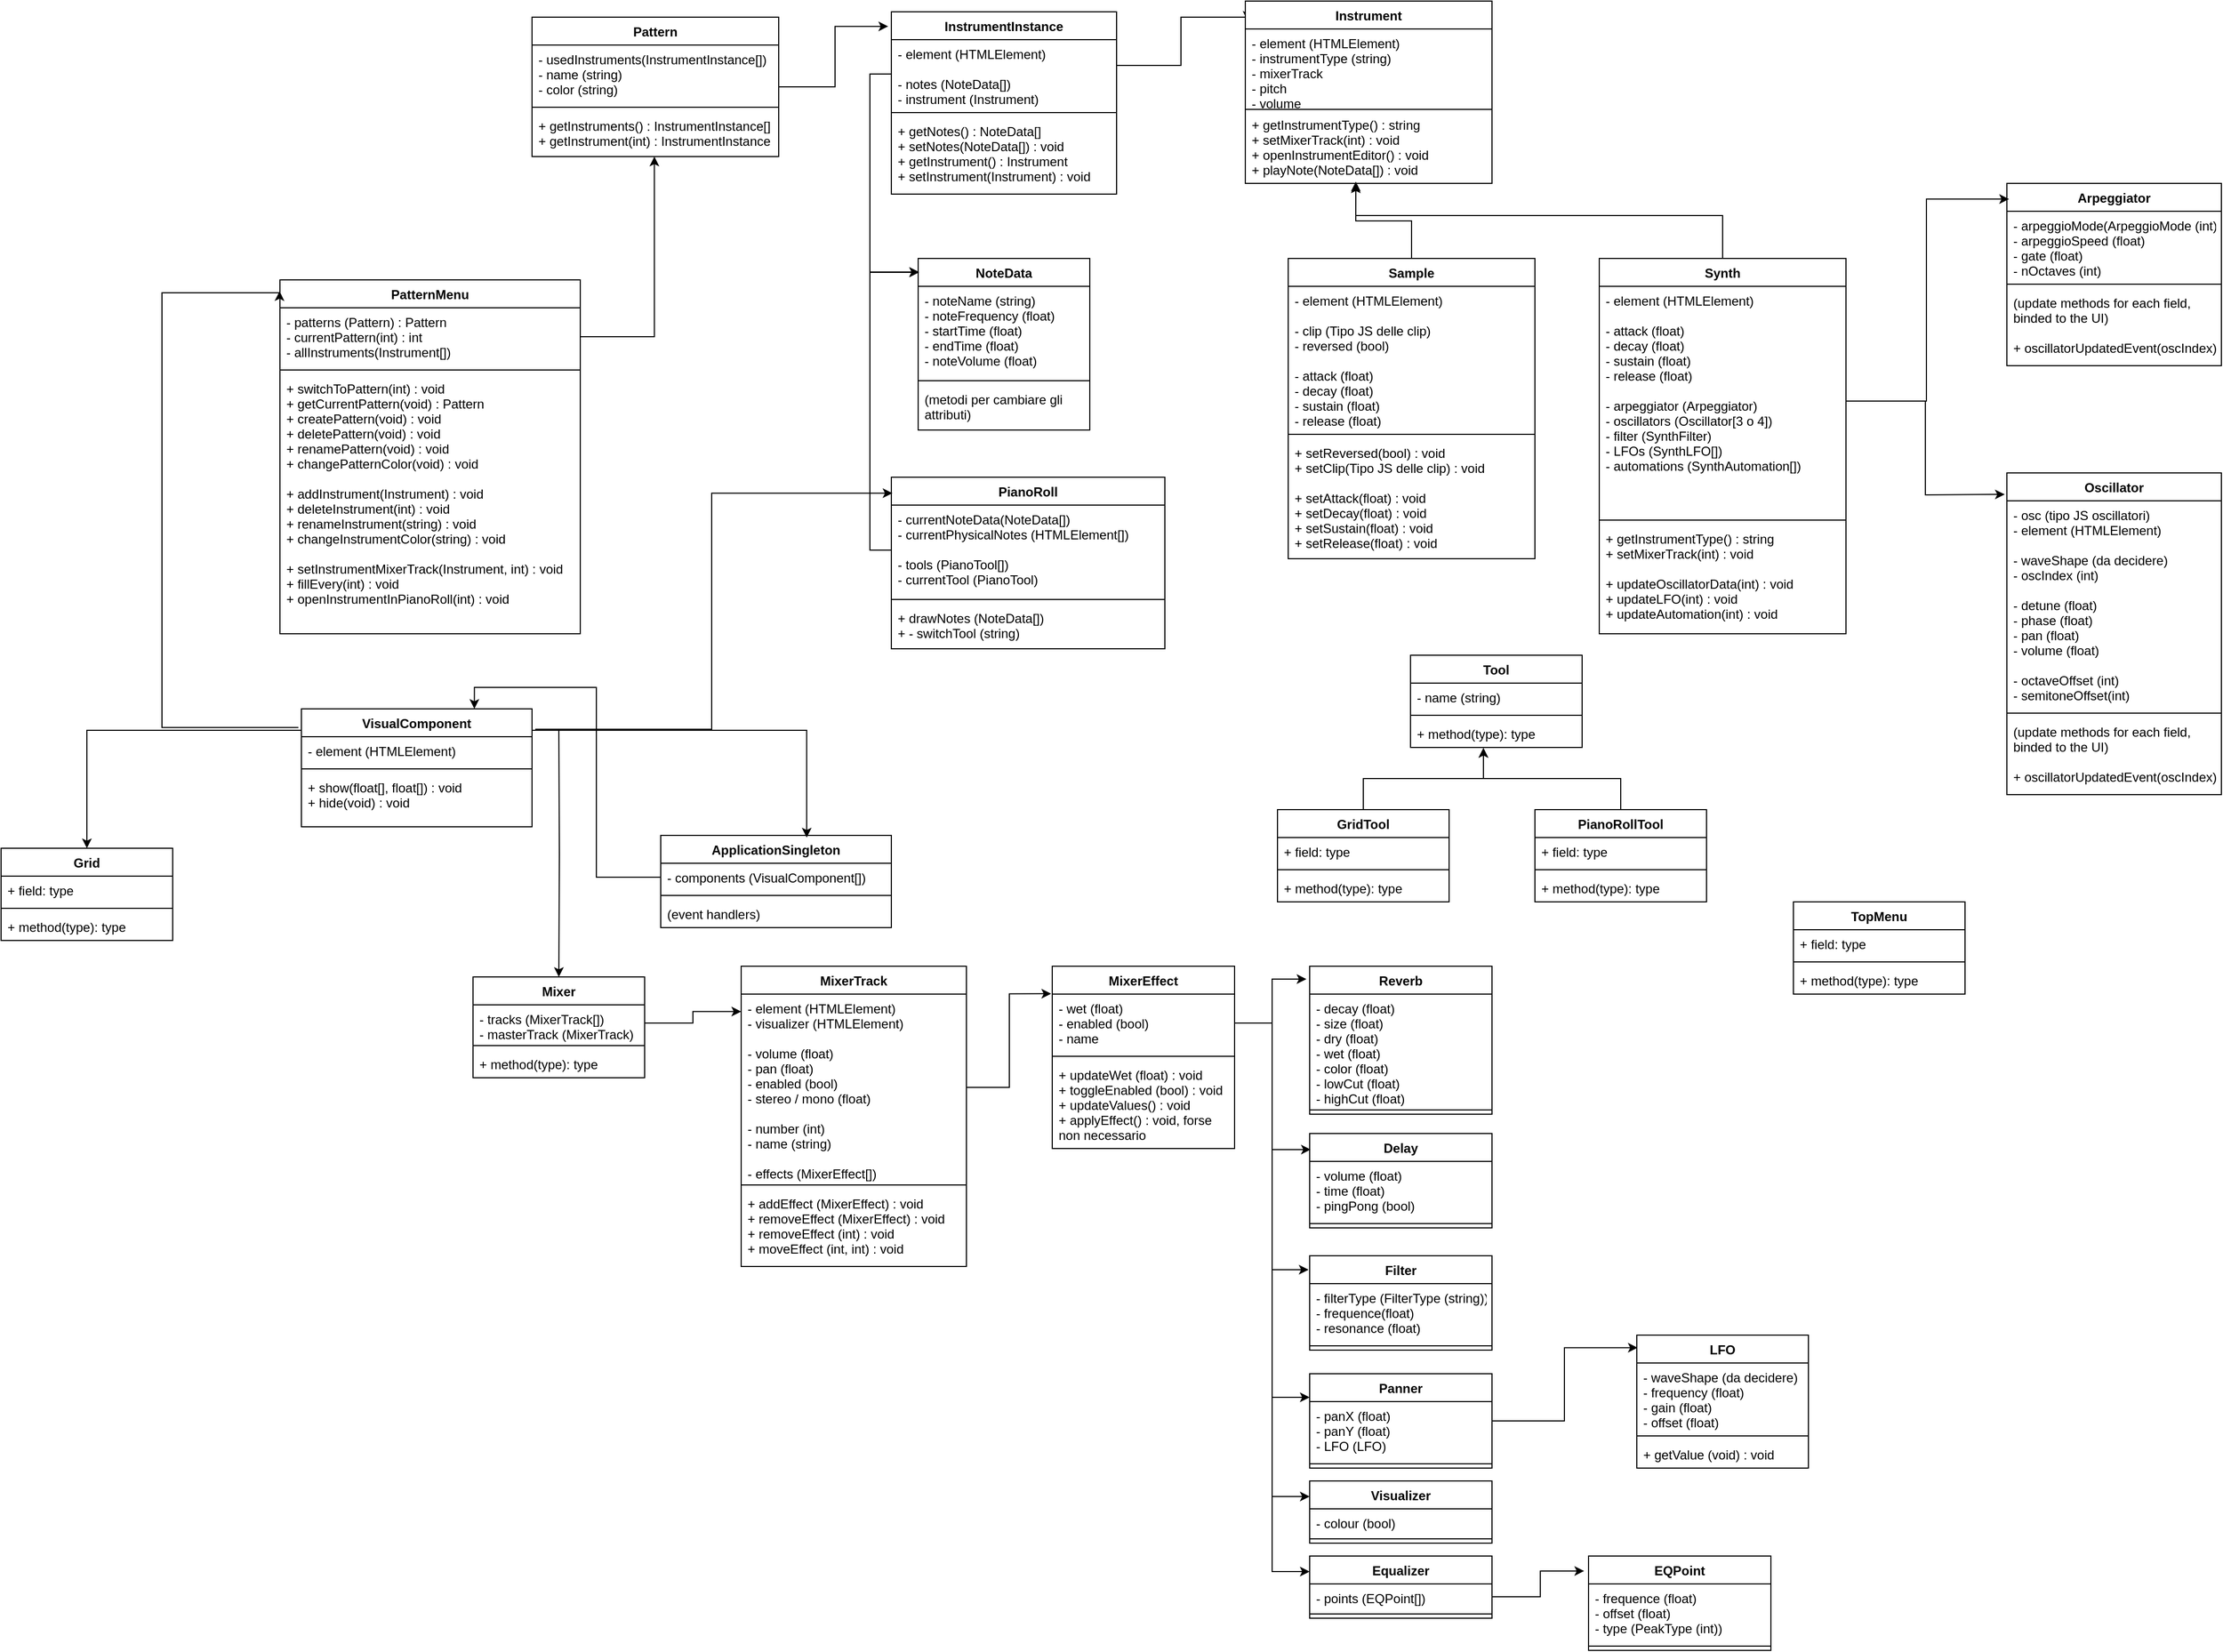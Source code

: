 <mxfile version="14.4.3" type="device"><diagram id="C5RBs43oDa-KdzZeNtuy" name="Page-1"><mxGraphModel dx="1848" dy="1642" grid="1" gridSize="10" guides="1" tooltips="1" connect="1" arrows="1" fold="1" page="1" pageScale="1" pageWidth="827" pageHeight="1169" math="0" shadow="0"><root><mxCell id="WIyWlLk6GJQsqaUBKTNV-0"/><mxCell id="WIyWlLk6GJQsqaUBKTNV-1" parent="WIyWlLk6GJQsqaUBKTNV-0"/><mxCell id="mpDqHgoqTFLw5ExMY9Df-0" value="Mixer" style="swimlane;fontStyle=1;align=center;verticalAlign=top;childLayout=stackLayout;horizontal=1;startSize=26;horizontalStack=0;resizeParent=1;resizeParentMax=0;resizeLast=0;collapsible=1;marginBottom=0;" parent="WIyWlLk6GJQsqaUBKTNV-1" vertex="1"><mxGeometry x="-150" y="790" width="160" height="94" as="geometry"/></mxCell><mxCell id="mpDqHgoqTFLw5ExMY9Df-1" value="- tracks (MixerTrack[])&#10;- masterTrack (MixerTrack)" style="text;strokeColor=none;fillColor=none;align=left;verticalAlign=top;spacingLeft=4;spacingRight=4;overflow=hidden;rotatable=0;points=[[0,0.5],[1,0.5]];portConstraint=eastwest;" parent="mpDqHgoqTFLw5ExMY9Df-0" vertex="1"><mxGeometry y="26" width="160" height="34" as="geometry"/></mxCell><mxCell id="mpDqHgoqTFLw5ExMY9Df-2" value="" style="line;strokeWidth=1;fillColor=none;align=left;verticalAlign=middle;spacingTop=-1;spacingLeft=3;spacingRight=3;rotatable=0;labelPosition=right;points=[];portConstraint=eastwest;" parent="mpDqHgoqTFLw5ExMY9Df-0" vertex="1"><mxGeometry y="60" width="160" height="8" as="geometry"/></mxCell><mxCell id="mpDqHgoqTFLw5ExMY9Df-3" value="+ method(type): type" style="text;strokeColor=none;fillColor=none;align=left;verticalAlign=top;spacingLeft=4;spacingRight=4;overflow=hidden;rotatable=0;points=[[0,0.5],[1,0.5]];portConstraint=eastwest;" parent="mpDqHgoqTFLw5ExMY9Df-0" vertex="1"><mxGeometry y="68" width="160" height="26" as="geometry"/></mxCell><mxCell id="mpDqHgoqTFLw5ExMY9Df-4" value="PatternMenu&#10;" style="swimlane;fontStyle=1;align=center;verticalAlign=top;childLayout=stackLayout;horizontal=1;startSize=26;horizontalStack=0;resizeParent=1;resizeParentMax=0;resizeLast=0;collapsible=1;marginBottom=0;" parent="WIyWlLk6GJQsqaUBKTNV-1" vertex="1"><mxGeometry x="-330" y="140" width="280" height="330" as="geometry"/></mxCell><mxCell id="mpDqHgoqTFLw5ExMY9Df-5" value="- patterns (Pattern) : Pattern&#10;- currentPattern(int) : int&#10;- allInstruments(Instrument[])" style="text;strokeColor=none;fillColor=none;align=left;verticalAlign=top;spacingLeft=4;spacingRight=4;overflow=hidden;rotatable=0;points=[[0,0.5],[1,0.5]];portConstraint=eastwest;" parent="mpDqHgoqTFLw5ExMY9Df-4" vertex="1"><mxGeometry y="26" width="280" height="54" as="geometry"/></mxCell><mxCell id="mpDqHgoqTFLw5ExMY9Df-6" value="" style="line;strokeWidth=1;fillColor=none;align=left;verticalAlign=middle;spacingTop=-1;spacingLeft=3;spacingRight=3;rotatable=0;labelPosition=right;points=[];portConstraint=eastwest;" parent="mpDqHgoqTFLw5ExMY9Df-4" vertex="1"><mxGeometry y="80" width="280" height="8" as="geometry"/></mxCell><mxCell id="mpDqHgoqTFLw5ExMY9Df-7" value="+ switchToPattern(int) : void&#10;+ getCurrentPattern(void) : Pattern&#10;+ createPattern(void) : void&#10;+ deletePattern(void) : void&#10;+ renamePattern(void) : void&#10;+ changePatternColor(void) : void&#10;&#10;+ addInstrument(Instrument) : void&#10;+ deleteInstrument(int) : void&#10;+ renameInstrument(string) : void&#10;+ changeInstrumentColor(string) : void&#10;&#10;+ setInstrumentMixerTrack(Instrument, int) : void&#10;+ fillEvery(int) : void&#10;+ openInstrumentInPianoRoll(int) : void" style="text;strokeColor=none;fillColor=none;align=left;verticalAlign=top;spacingLeft=4;spacingRight=4;overflow=hidden;rotatable=0;points=[[0,0.5],[1,0.5]];portConstraint=eastwest;" parent="mpDqHgoqTFLw5ExMY9Df-4" vertex="1"><mxGeometry y="88" width="280" height="242" as="geometry"/></mxCell><mxCell id="mpDqHgoqTFLw5ExMY9Df-8" value="PianoRoll" style="swimlane;fontStyle=1;align=center;verticalAlign=top;childLayout=stackLayout;horizontal=1;startSize=26;horizontalStack=0;resizeParent=1;resizeParentMax=0;resizeLast=0;collapsible=1;marginBottom=0;" parent="WIyWlLk6GJQsqaUBKTNV-1" vertex="1"><mxGeometry x="240" y="324" width="255" height="160" as="geometry"/></mxCell><mxCell id="mpDqHgoqTFLw5ExMY9Df-9" value="- currentNoteData(NoteData[])&#10;- currentPhysicalNotes (HTMLElement[])&#10;&#10;- tools (PianoTool[]) &#10;- currentTool (PianoTool)" style="text;strokeColor=none;fillColor=none;align=left;verticalAlign=top;spacingLeft=4;spacingRight=4;overflow=hidden;rotatable=0;points=[[0,0.5],[1,0.5]];portConstraint=eastwest;" parent="mpDqHgoqTFLw5ExMY9Df-8" vertex="1"><mxGeometry y="26" width="255" height="84" as="geometry"/></mxCell><mxCell id="mpDqHgoqTFLw5ExMY9Df-10" value="" style="line;strokeWidth=1;fillColor=none;align=left;verticalAlign=middle;spacingTop=-1;spacingLeft=3;spacingRight=3;rotatable=0;labelPosition=right;points=[];portConstraint=eastwest;" parent="mpDqHgoqTFLw5ExMY9Df-8" vertex="1"><mxGeometry y="110" width="255" height="8" as="geometry"/></mxCell><mxCell id="mpDqHgoqTFLw5ExMY9Df-11" value="+ drawNotes (NoteData[])&#10;+ - switchTool (string)" style="text;strokeColor=none;fillColor=none;align=left;verticalAlign=top;spacingLeft=4;spacingRight=4;overflow=hidden;rotatable=0;points=[[0,0.5],[1,0.5]];portConstraint=eastwest;" parent="mpDqHgoqTFLw5ExMY9Df-8" vertex="1"><mxGeometry y="118" width="255" height="42" as="geometry"/></mxCell><mxCell id="mpDqHgoqTFLw5ExMY9Df-12" value="TopMenu" style="swimlane;fontStyle=1;align=center;verticalAlign=top;childLayout=stackLayout;horizontal=1;startSize=26;horizontalStack=0;resizeParent=1;resizeParentMax=0;resizeLast=0;collapsible=1;marginBottom=0;" parent="WIyWlLk6GJQsqaUBKTNV-1" vertex="1"><mxGeometry x="1081" y="720" width="160" height="86" as="geometry"/></mxCell><mxCell id="mpDqHgoqTFLw5ExMY9Df-13" value="+ field: type" style="text;strokeColor=none;fillColor=none;align=left;verticalAlign=top;spacingLeft=4;spacingRight=4;overflow=hidden;rotatable=0;points=[[0,0.5],[1,0.5]];portConstraint=eastwest;" parent="mpDqHgoqTFLw5ExMY9Df-12" vertex="1"><mxGeometry y="26" width="160" height="26" as="geometry"/></mxCell><mxCell id="mpDqHgoqTFLw5ExMY9Df-14" value="" style="line;strokeWidth=1;fillColor=none;align=left;verticalAlign=middle;spacingTop=-1;spacingLeft=3;spacingRight=3;rotatable=0;labelPosition=right;points=[];portConstraint=eastwest;" parent="mpDqHgoqTFLw5ExMY9Df-12" vertex="1"><mxGeometry y="52" width="160" height="8" as="geometry"/></mxCell><mxCell id="mpDqHgoqTFLw5ExMY9Df-15" value="+ method(type): type" style="text;strokeColor=none;fillColor=none;align=left;verticalAlign=top;spacingLeft=4;spacingRight=4;overflow=hidden;rotatable=0;points=[[0,0.5],[1,0.5]];portConstraint=eastwest;" parent="mpDqHgoqTFLw5ExMY9Df-12" vertex="1"><mxGeometry y="60" width="160" height="26" as="geometry"/></mxCell><mxCell id="mpDqHgoqTFLw5ExMY9Df-16" value="Grid&#10;" style="swimlane;fontStyle=1;align=center;verticalAlign=top;childLayout=stackLayout;horizontal=1;startSize=26;horizontalStack=0;resizeParent=1;resizeParentMax=0;resizeLast=0;collapsible=1;marginBottom=0;" parent="WIyWlLk6GJQsqaUBKTNV-1" vertex="1"><mxGeometry x="-590" y="670" width="160" height="86" as="geometry"/></mxCell><mxCell id="mpDqHgoqTFLw5ExMY9Df-17" value="+ field: type" style="text;strokeColor=none;fillColor=none;align=left;verticalAlign=top;spacingLeft=4;spacingRight=4;overflow=hidden;rotatable=0;points=[[0,0.5],[1,0.5]];portConstraint=eastwest;" parent="mpDqHgoqTFLw5ExMY9Df-16" vertex="1"><mxGeometry y="26" width="160" height="26" as="geometry"/></mxCell><mxCell id="mpDqHgoqTFLw5ExMY9Df-18" value="" style="line;strokeWidth=1;fillColor=none;align=left;verticalAlign=middle;spacingTop=-1;spacingLeft=3;spacingRight=3;rotatable=0;labelPosition=right;points=[];portConstraint=eastwest;" parent="mpDqHgoqTFLw5ExMY9Df-16" vertex="1"><mxGeometry y="52" width="160" height="8" as="geometry"/></mxCell><mxCell id="mpDqHgoqTFLw5ExMY9Df-19" value="+ method(type): type" style="text;strokeColor=none;fillColor=none;align=left;verticalAlign=top;spacingLeft=4;spacingRight=4;overflow=hidden;rotatable=0;points=[[0,0.5],[1,0.5]];portConstraint=eastwest;" parent="mpDqHgoqTFLw5ExMY9Df-16" vertex="1"><mxGeometry y="60" width="160" height="26" as="geometry"/></mxCell><mxCell id="mpDqHgoqTFLw5ExMY9Df-20" value="Tool&#10;" style="swimlane;fontStyle=1;align=center;verticalAlign=top;childLayout=stackLayout;horizontal=1;startSize=26;horizontalStack=0;resizeParent=1;resizeParentMax=0;resizeLast=0;collapsible=1;marginBottom=0;" parent="WIyWlLk6GJQsqaUBKTNV-1" vertex="1"><mxGeometry x="724" y="490" width="160" height="86" as="geometry"/></mxCell><mxCell id="mpDqHgoqTFLw5ExMY9Df-21" value="- name (string)" style="text;strokeColor=none;fillColor=none;align=left;verticalAlign=top;spacingLeft=4;spacingRight=4;overflow=hidden;rotatable=0;points=[[0,0.5],[1,0.5]];portConstraint=eastwest;" parent="mpDqHgoqTFLw5ExMY9Df-20" vertex="1"><mxGeometry y="26" width="160" height="26" as="geometry"/></mxCell><mxCell id="mpDqHgoqTFLw5ExMY9Df-22" value="" style="line;strokeWidth=1;fillColor=none;align=left;verticalAlign=middle;spacingTop=-1;spacingLeft=3;spacingRight=3;rotatable=0;labelPosition=right;points=[];portConstraint=eastwest;" parent="mpDqHgoqTFLw5ExMY9Df-20" vertex="1"><mxGeometry y="52" width="160" height="8" as="geometry"/></mxCell><mxCell id="mpDqHgoqTFLw5ExMY9Df-23" value="+ method(type): type" style="text;strokeColor=none;fillColor=none;align=left;verticalAlign=top;spacingLeft=4;spacingRight=4;overflow=hidden;rotatable=0;points=[[0,0.5],[1,0.5]];portConstraint=eastwest;" parent="mpDqHgoqTFLw5ExMY9Df-20" vertex="1"><mxGeometry y="60" width="160" height="26" as="geometry"/></mxCell><mxCell id="mpDqHgoqTFLw5ExMY9Df-32" style="edgeStyle=orthogonalEdgeStyle;rounded=0;orthogonalLoop=1;jettySize=auto;html=1;entryX=0.425;entryY=1.019;entryDx=0;entryDy=0;entryPerimeter=0;" parent="WIyWlLk6GJQsqaUBKTNV-1" source="mpDqHgoqTFLw5ExMY9Df-24" target="mpDqHgoqTFLw5ExMY9Df-23" edge="1"><mxGeometry relative="1" as="geometry"/></mxCell><mxCell id="mpDqHgoqTFLw5ExMY9Df-24" value="GridTool&#10;" style="swimlane;fontStyle=1;align=center;verticalAlign=top;childLayout=stackLayout;horizontal=1;startSize=26;horizontalStack=0;resizeParent=1;resizeParentMax=0;resizeLast=0;collapsible=1;marginBottom=0;" parent="WIyWlLk6GJQsqaUBKTNV-1" vertex="1"><mxGeometry x="600" y="634" width="160" height="86" as="geometry"/></mxCell><mxCell id="mpDqHgoqTFLw5ExMY9Df-25" value="+ field: type" style="text;strokeColor=none;fillColor=none;align=left;verticalAlign=top;spacingLeft=4;spacingRight=4;overflow=hidden;rotatable=0;points=[[0,0.5],[1,0.5]];portConstraint=eastwest;" parent="mpDqHgoqTFLw5ExMY9Df-24" vertex="1"><mxGeometry y="26" width="160" height="26" as="geometry"/></mxCell><mxCell id="mpDqHgoqTFLw5ExMY9Df-26" value="" style="line;strokeWidth=1;fillColor=none;align=left;verticalAlign=middle;spacingTop=-1;spacingLeft=3;spacingRight=3;rotatable=0;labelPosition=right;points=[];portConstraint=eastwest;" parent="mpDqHgoqTFLw5ExMY9Df-24" vertex="1"><mxGeometry y="52" width="160" height="8" as="geometry"/></mxCell><mxCell id="mpDqHgoqTFLw5ExMY9Df-27" value="+ method(type): type" style="text;strokeColor=none;fillColor=none;align=left;verticalAlign=top;spacingLeft=4;spacingRight=4;overflow=hidden;rotatable=0;points=[[0,0.5],[1,0.5]];portConstraint=eastwest;" parent="mpDqHgoqTFLw5ExMY9Df-24" vertex="1"><mxGeometry y="60" width="160" height="26" as="geometry"/></mxCell><mxCell id="mpDqHgoqTFLw5ExMY9Df-33" style="edgeStyle=orthogonalEdgeStyle;rounded=0;orthogonalLoop=1;jettySize=auto;html=1;entryX=0.425;entryY=1.019;entryDx=0;entryDy=0;entryPerimeter=0;" parent="WIyWlLk6GJQsqaUBKTNV-1" source="mpDqHgoqTFLw5ExMY9Df-28" target="mpDqHgoqTFLw5ExMY9Df-23" edge="1"><mxGeometry relative="1" as="geometry"/></mxCell><mxCell id="mpDqHgoqTFLw5ExMY9Df-28" value="PianoRollTool&#10;" style="swimlane;fontStyle=1;align=center;verticalAlign=top;childLayout=stackLayout;horizontal=1;startSize=26;horizontalStack=0;resizeParent=1;resizeParentMax=0;resizeLast=0;collapsible=1;marginBottom=0;" parent="WIyWlLk6GJQsqaUBKTNV-1" vertex="1"><mxGeometry x="840" y="634" width="160" height="86" as="geometry"/></mxCell><mxCell id="mpDqHgoqTFLw5ExMY9Df-29" value="+ field: type" style="text;strokeColor=none;fillColor=none;align=left;verticalAlign=top;spacingLeft=4;spacingRight=4;overflow=hidden;rotatable=0;points=[[0,0.5],[1,0.5]];portConstraint=eastwest;" parent="mpDqHgoqTFLw5ExMY9Df-28" vertex="1"><mxGeometry y="26" width="160" height="26" as="geometry"/></mxCell><mxCell id="mpDqHgoqTFLw5ExMY9Df-30" value="" style="line;strokeWidth=1;fillColor=none;align=left;verticalAlign=middle;spacingTop=-1;spacingLeft=3;spacingRight=3;rotatable=0;labelPosition=right;points=[];portConstraint=eastwest;" parent="mpDqHgoqTFLw5ExMY9Df-28" vertex="1"><mxGeometry y="52" width="160" height="8" as="geometry"/></mxCell><mxCell id="mpDqHgoqTFLw5ExMY9Df-31" value="+ method(type): type" style="text;strokeColor=none;fillColor=none;align=left;verticalAlign=top;spacingLeft=4;spacingRight=4;overflow=hidden;rotatable=0;points=[[0,0.5],[1,0.5]];portConstraint=eastwest;" parent="mpDqHgoqTFLw5ExMY9Df-28" vertex="1"><mxGeometry y="60" width="160" height="26" as="geometry"/></mxCell><mxCell id="mpDqHgoqTFLw5ExMY9Df-58" style="edgeStyle=orthogonalEdgeStyle;rounded=0;orthogonalLoop=1;jettySize=auto;html=1;entryX=-0.014;entryY=0.08;entryDx=0;entryDy=0;entryPerimeter=0;" parent="WIyWlLk6GJQsqaUBKTNV-1" source="mpDqHgoqTFLw5ExMY9Df-34" target="mpDqHgoqTFLw5ExMY9Df-40" edge="1"><mxGeometry relative="1" as="geometry"/></mxCell><mxCell id="mpDqHgoqTFLw5ExMY9Df-34" value="Pattern" style="swimlane;fontStyle=1;align=center;verticalAlign=top;childLayout=stackLayout;horizontal=1;startSize=26;horizontalStack=0;resizeParent=1;resizeParentMax=0;resizeLast=0;collapsible=1;marginBottom=0;" parent="WIyWlLk6GJQsqaUBKTNV-1" vertex="1"><mxGeometry x="-95" y="-105" width="230" height="130" as="geometry"/></mxCell><mxCell id="mpDqHgoqTFLw5ExMY9Df-35" value="- usedInstruments(InstrumentInstance[])&#10;- name (string)&#10;- color (string)" style="text;strokeColor=none;fillColor=none;align=left;verticalAlign=top;spacingLeft=4;spacingRight=4;overflow=hidden;rotatable=0;points=[[0,0.5],[1,0.5]];portConstraint=eastwest;" parent="mpDqHgoqTFLw5ExMY9Df-34" vertex="1"><mxGeometry y="26" width="230" height="54" as="geometry"/></mxCell><mxCell id="mpDqHgoqTFLw5ExMY9Df-36" value="" style="line;strokeWidth=1;fillColor=none;align=left;verticalAlign=middle;spacingTop=-1;spacingLeft=3;spacingRight=3;rotatable=0;labelPosition=right;points=[];portConstraint=eastwest;" parent="mpDqHgoqTFLw5ExMY9Df-34" vertex="1"><mxGeometry y="80" width="230" height="8" as="geometry"/></mxCell><mxCell id="mpDqHgoqTFLw5ExMY9Df-37" value="+ getInstruments() : InstrumentInstance[]&#10;+ getInstrument(int) : InstrumentInstance&#10;" style="text;strokeColor=none;fillColor=none;align=left;verticalAlign=top;spacingLeft=4;spacingRight=4;overflow=hidden;rotatable=0;points=[[0,0.5],[1,0.5]];portConstraint=eastwest;" parent="mpDqHgoqTFLw5ExMY9Df-34" vertex="1"><mxGeometry y="88" width="230" height="42" as="geometry"/></mxCell><mxCell id="mpDqHgoqTFLw5ExMY9Df-59" style="edgeStyle=orthogonalEdgeStyle;rounded=0;orthogonalLoop=1;jettySize=auto;html=1;entryX=0.009;entryY=0.108;entryDx=0;entryDy=0;entryPerimeter=0;" parent="WIyWlLk6GJQsqaUBKTNV-1" source="mpDqHgoqTFLw5ExMY9Df-40" target="mpDqHgoqTFLw5ExMY9Df-45" edge="1"><mxGeometry relative="1" as="geometry"><Array as="points"><mxPoint x="510" y="-60"/><mxPoint x="510" y="-105"/></Array></mxGeometry></mxCell><mxCell id="mpDqHgoqTFLw5ExMY9Df-40" value="InstrumentInstance" style="swimlane;fontStyle=1;align=center;verticalAlign=top;childLayout=stackLayout;horizontal=1;startSize=26;horizontalStack=0;resizeParent=1;resizeParentMax=0;resizeLast=0;collapsible=1;marginBottom=0;" parent="WIyWlLk6GJQsqaUBKTNV-1" vertex="1"><mxGeometry x="240" y="-110" width="210" height="170" as="geometry"/></mxCell><mxCell id="mpDqHgoqTFLw5ExMY9Df-41" value="- element (HTMLElement)&#10;&#10;- notes (NoteData[])&#10;- instrument (Instrument)&#10;" style="text;strokeColor=none;fillColor=none;align=left;verticalAlign=top;spacingLeft=4;spacingRight=4;overflow=hidden;rotatable=0;points=[[0,0.5],[1,0.5]];portConstraint=eastwest;" parent="mpDqHgoqTFLw5ExMY9Df-40" vertex="1"><mxGeometry y="26" width="210" height="64" as="geometry"/></mxCell><mxCell id="mpDqHgoqTFLw5ExMY9Df-42" value="" style="line;strokeWidth=1;fillColor=none;align=left;verticalAlign=middle;spacingTop=-1;spacingLeft=3;spacingRight=3;rotatable=0;labelPosition=right;points=[];portConstraint=eastwest;" parent="mpDqHgoqTFLw5ExMY9Df-40" vertex="1"><mxGeometry y="90" width="210" height="8" as="geometry"/></mxCell><mxCell id="mpDqHgoqTFLw5ExMY9Df-43" value="+ getNotes() : NoteData[]&#10;+ setNotes(NoteData[]) : void&#10;+ getInstrument() : Instrument&#10;+ setInstrument(Instrument) : void" style="text;strokeColor=none;fillColor=none;align=left;verticalAlign=top;spacingLeft=4;spacingRight=4;overflow=hidden;rotatable=0;points=[[0,0.5],[1,0.5]];portConstraint=eastwest;" parent="mpDqHgoqTFLw5ExMY9Df-40" vertex="1"><mxGeometry y="98" width="210" height="72" as="geometry"/></mxCell><mxCell id="mpDqHgoqTFLw5ExMY9Df-45" value="Instrument" style="swimlane;fontStyle=1;align=center;verticalAlign=top;childLayout=stackLayout;horizontal=1;startSize=26;horizontalStack=0;resizeParent=1;resizeParentMax=0;resizeLast=0;collapsible=1;marginBottom=0;" parent="WIyWlLk6GJQsqaUBKTNV-1" vertex="1"><mxGeometry x="570" y="-120" width="230" height="170" as="geometry"/></mxCell><mxCell id="mpDqHgoqTFLw5ExMY9Df-46" value="- element (HTMLElement)&#10;- instrumentType (string)&#10;- mixerTrack&#10;- pitch&#10;- volume&#10;" style="text;strokeColor=none;fillColor=none;align=left;verticalAlign=top;spacingLeft=4;spacingRight=4;overflow=hidden;rotatable=0;points=[[0,0.5],[1,0.5]];portConstraint=eastwest;" parent="mpDqHgoqTFLw5ExMY9Df-45" vertex="1"><mxGeometry y="26" width="230" height="74" as="geometry"/></mxCell><mxCell id="mpDqHgoqTFLw5ExMY9Df-47" value="" style="line;strokeWidth=1;fillColor=none;align=left;verticalAlign=middle;spacingTop=-1;spacingLeft=3;spacingRight=3;rotatable=0;labelPosition=right;points=[];portConstraint=eastwest;" parent="mpDqHgoqTFLw5ExMY9Df-45" vertex="1"><mxGeometry y="100" width="230" height="2" as="geometry"/></mxCell><mxCell id="mpDqHgoqTFLw5ExMY9Df-48" value="+ getInstrumentType() : string&#10;+ setMixerTrack(int) : void&#10;+ openInstrumentEditor() : void&#10;+ playNote(NoteData[]) : void" style="text;strokeColor=none;fillColor=none;align=left;verticalAlign=top;spacingLeft=4;spacingRight=4;overflow=hidden;rotatable=0;points=[[0,0.5],[1,0.5]];portConstraint=eastwest;" parent="mpDqHgoqTFLw5ExMY9Df-45" vertex="1"><mxGeometry y="102" width="230" height="68" as="geometry"/></mxCell><mxCell id="mpDqHgoqTFLw5ExMY9Df-60" style="edgeStyle=orthogonalEdgeStyle;rounded=0;orthogonalLoop=1;jettySize=auto;html=1;entryX=0.448;entryY=0.976;entryDx=0;entryDy=0;entryPerimeter=0;" parent="WIyWlLk6GJQsqaUBKTNV-1" source="mpDqHgoqTFLw5ExMY9Df-49" target="mpDqHgoqTFLw5ExMY9Df-48" edge="1"><mxGeometry relative="1" as="geometry"><Array as="points"><mxPoint x="1015" y="80"/><mxPoint x="673" y="80"/></Array></mxGeometry></mxCell><mxCell id="mpDqHgoqTFLw5ExMY9Df-49" value="Synth" style="swimlane;fontStyle=1;align=center;verticalAlign=top;childLayout=stackLayout;horizontal=1;startSize=26;horizontalStack=0;resizeParent=1;resizeParentMax=0;resizeLast=0;collapsible=1;marginBottom=0;" parent="WIyWlLk6GJQsqaUBKTNV-1" vertex="1"><mxGeometry x="900" y="120" width="230" height="350" as="geometry"/></mxCell><mxCell id="mpDqHgoqTFLw5ExMY9Df-50" value="- element (HTMLElement)&#10;&#10;- attack (float)&#10;- decay (float)&#10;- sustain (float)&#10;- release (float)&#10;&#10;- arpeggiator (Arpeggiator)&#10;- oscillators (Oscillator[3 o 4])&#10;- filter (SynthFilter)&#10;- LFOs (SynthLFO[])&#10;- automations (SynthAutomation[])" style="text;strokeColor=none;fillColor=none;align=left;verticalAlign=top;spacingLeft=4;spacingRight=4;overflow=hidden;rotatable=0;points=[[0,0.5],[1,0.5]];portConstraint=eastwest;" parent="mpDqHgoqTFLw5ExMY9Df-49" vertex="1"><mxGeometry y="26" width="230" height="214" as="geometry"/></mxCell><mxCell id="mpDqHgoqTFLw5ExMY9Df-51" value="" style="line;strokeWidth=1;fillColor=none;align=left;verticalAlign=middle;spacingTop=-1;spacingLeft=3;spacingRight=3;rotatable=0;labelPosition=right;points=[];portConstraint=eastwest;" parent="mpDqHgoqTFLw5ExMY9Df-49" vertex="1"><mxGeometry y="240" width="230" height="8" as="geometry"/></mxCell><mxCell id="mpDqHgoqTFLw5ExMY9Df-52" value="+ getInstrumentType() : string&#10;+ setMixerTrack(int) : void&#10;&#10;+ updateOscillatorData(int) : void&#10;+ updateLFO(int) : void&#10;+ updateAutomation(int) : void" style="text;strokeColor=none;fillColor=none;align=left;verticalAlign=top;spacingLeft=4;spacingRight=4;overflow=hidden;rotatable=0;points=[[0,0.5],[1,0.5]];portConstraint=eastwest;" parent="mpDqHgoqTFLw5ExMY9Df-49" vertex="1"><mxGeometry y="248" width="230" height="102" as="geometry"/></mxCell><mxCell id="mpDqHgoqTFLw5ExMY9Df-61" style="edgeStyle=orthogonalEdgeStyle;rounded=0;orthogonalLoop=1;jettySize=auto;html=1;entryX=0.448;entryY=1;entryDx=0;entryDy=0;entryPerimeter=0;" parent="WIyWlLk6GJQsqaUBKTNV-1" source="mpDqHgoqTFLw5ExMY9Df-53" target="mpDqHgoqTFLw5ExMY9Df-48" edge="1"><mxGeometry relative="1" as="geometry"><mxPoint x="700" y="20" as="targetPoint"/></mxGeometry></mxCell><mxCell id="mpDqHgoqTFLw5ExMY9Df-53" value="Sample" style="swimlane;fontStyle=1;align=center;verticalAlign=top;childLayout=stackLayout;horizontal=1;startSize=26;horizontalStack=0;resizeParent=1;resizeParentMax=0;resizeLast=0;collapsible=1;marginBottom=0;" parent="WIyWlLk6GJQsqaUBKTNV-1" vertex="1"><mxGeometry x="610" y="120" width="230" height="280" as="geometry"/></mxCell><mxCell id="mpDqHgoqTFLw5ExMY9Df-54" value="- element (HTMLElement)&#10;&#10;- clip (Tipo JS delle clip)&#10;- reversed (bool)&#10;&#10;- attack (float)&#10;- decay (float)&#10;- sustain (float)&#10;- release (float)" style="text;strokeColor=none;fillColor=none;align=left;verticalAlign=top;spacingLeft=4;spacingRight=4;overflow=hidden;rotatable=0;points=[[0,0.5],[1,0.5]];portConstraint=eastwest;" parent="mpDqHgoqTFLw5ExMY9Df-53" vertex="1"><mxGeometry y="26" width="230" height="134" as="geometry"/></mxCell><mxCell id="mpDqHgoqTFLw5ExMY9Df-55" value="" style="line;strokeWidth=1;fillColor=none;align=left;verticalAlign=middle;spacingTop=-1;spacingLeft=3;spacingRight=3;rotatable=0;labelPosition=right;points=[];portConstraint=eastwest;" parent="mpDqHgoqTFLw5ExMY9Df-53" vertex="1"><mxGeometry y="160" width="230" height="8" as="geometry"/></mxCell><mxCell id="mpDqHgoqTFLw5ExMY9Df-56" value="+ setReversed(bool) : void&#10;+ setClip(Tipo JS delle clip) : void&#10;&#10;+ setAttack(float) : void&#10;+ setDecay(float) : void&#10;+ setSustain(float) : void&#10;+ setRelease(float) : void" style="text;strokeColor=none;fillColor=none;align=left;verticalAlign=top;spacingLeft=4;spacingRight=4;overflow=hidden;rotatable=0;points=[[0,0.5],[1,0.5]];portConstraint=eastwest;" parent="mpDqHgoqTFLw5ExMY9Df-53" vertex="1"><mxGeometry y="168" width="230" height="112" as="geometry"/></mxCell><mxCell id="mpDqHgoqTFLw5ExMY9Df-57" style="edgeStyle=orthogonalEdgeStyle;rounded=0;orthogonalLoop=1;jettySize=auto;html=1;entryX=0.496;entryY=1;entryDx=0;entryDy=0;entryPerimeter=0;" parent="WIyWlLk6GJQsqaUBKTNV-1" source="mpDqHgoqTFLw5ExMY9Df-5" target="mpDqHgoqTFLw5ExMY9Df-37" edge="1"><mxGeometry relative="1" as="geometry"/></mxCell><mxCell id="mpDqHgoqTFLw5ExMY9Df-62" value="Oscillator" style="swimlane;fontStyle=1;align=center;verticalAlign=top;childLayout=stackLayout;horizontal=1;startSize=26;horizontalStack=0;resizeParent=1;resizeParentMax=0;resizeLast=0;collapsible=1;marginBottom=0;" parent="WIyWlLk6GJQsqaUBKTNV-1" vertex="1"><mxGeometry x="1280" y="320" width="200" height="300" as="geometry"/></mxCell><mxCell id="mpDqHgoqTFLw5ExMY9Df-63" value="- osc (tipo JS oscillatori)&#10;- element (HTMLElement)&#10;&#10;- waveShape (da decidere)&#10;- oscIndex (int)&#10;&#10;- detune (float)&#10;- phase (float)&#10;- pan (float)&#10;- volume (float)&#10;&#10;- octaveOffset (int)&#10;- semitoneOffset(int)" style="text;strokeColor=none;fillColor=none;align=left;verticalAlign=top;spacingLeft=4;spacingRight=4;overflow=hidden;rotatable=0;points=[[0,0.5],[1,0.5]];portConstraint=eastwest;" parent="mpDqHgoqTFLw5ExMY9Df-62" vertex="1"><mxGeometry y="26" width="200" height="194" as="geometry"/></mxCell><mxCell id="mpDqHgoqTFLw5ExMY9Df-64" value="" style="line;strokeWidth=1;fillColor=none;align=left;verticalAlign=middle;spacingTop=-1;spacingLeft=3;spacingRight=3;rotatable=0;labelPosition=right;points=[];portConstraint=eastwest;" parent="mpDqHgoqTFLw5ExMY9Df-62" vertex="1"><mxGeometry y="220" width="200" height="8" as="geometry"/></mxCell><mxCell id="mpDqHgoqTFLw5ExMY9Df-65" value="(update methods for each field, &#10;binded to the UI)&#10;&#10;+ oscillatorUpdatedEvent(oscIndex)" style="text;strokeColor=none;fillColor=none;align=left;verticalAlign=top;spacingLeft=4;spacingRight=4;overflow=hidden;rotatable=0;points=[[0,0.5],[1,0.5]];portConstraint=eastwest;" parent="mpDqHgoqTFLw5ExMY9Df-62" vertex="1"><mxGeometry y="228" width="200" height="72" as="geometry"/></mxCell><mxCell id="mpDqHgoqTFLw5ExMY9Df-66" style="edgeStyle=orthogonalEdgeStyle;rounded=0;orthogonalLoop=1;jettySize=auto;html=1;" parent="WIyWlLk6GJQsqaUBKTNV-1" source="mpDqHgoqTFLw5ExMY9Df-50" edge="1"><mxGeometry relative="1" as="geometry"><mxPoint x="1278" y="340" as="targetPoint"/></mxGeometry></mxCell><mxCell id="mpDqHgoqTFLw5ExMY9Df-67" value="NoteData" style="swimlane;fontStyle=1;align=center;verticalAlign=top;childLayout=stackLayout;horizontal=1;startSize=26;horizontalStack=0;resizeParent=1;resizeParentMax=0;resizeLast=0;collapsible=1;marginBottom=0;" parent="WIyWlLk6GJQsqaUBKTNV-1" vertex="1"><mxGeometry x="265" y="120" width="160" height="160" as="geometry"/></mxCell><mxCell id="mpDqHgoqTFLw5ExMY9Df-68" value="- noteName (string)&#10;- noteFrequency (float)&#10;- startTime (float)&#10;- endTime (float)&#10;- noteVolume (float)&#10;" style="text;strokeColor=none;fillColor=none;align=left;verticalAlign=top;spacingLeft=4;spacingRight=4;overflow=hidden;rotatable=0;points=[[0,0.5],[1,0.5]];portConstraint=eastwest;" parent="mpDqHgoqTFLw5ExMY9Df-67" vertex="1"><mxGeometry y="26" width="160" height="84" as="geometry"/></mxCell><mxCell id="mpDqHgoqTFLw5ExMY9Df-69" value="" style="line;strokeWidth=1;fillColor=none;align=left;verticalAlign=middle;spacingTop=-1;spacingLeft=3;spacingRight=3;rotatable=0;labelPosition=right;points=[];portConstraint=eastwest;" parent="mpDqHgoqTFLw5ExMY9Df-67" vertex="1"><mxGeometry y="110" width="160" height="8" as="geometry"/></mxCell><mxCell id="mpDqHgoqTFLw5ExMY9Df-70" value="(metodi per cambiare gli &#10;attributi)" style="text;strokeColor=none;fillColor=none;align=left;verticalAlign=top;spacingLeft=4;spacingRight=4;overflow=hidden;rotatable=0;points=[[0,0.5],[1,0.5]];portConstraint=eastwest;" parent="mpDqHgoqTFLw5ExMY9Df-67" vertex="1"><mxGeometry y="118" width="160" height="42" as="geometry"/></mxCell><mxCell id="mpDqHgoqTFLw5ExMY9Df-71" style="edgeStyle=orthogonalEdgeStyle;rounded=0;orthogonalLoop=1;jettySize=auto;html=1;entryX=0.006;entryY=0.081;entryDx=0;entryDy=0;entryPerimeter=0;" parent="WIyWlLk6GJQsqaUBKTNV-1" source="mpDqHgoqTFLw5ExMY9Df-41" target="mpDqHgoqTFLw5ExMY9Df-67" edge="1"><mxGeometry relative="1" as="geometry"/></mxCell><mxCell id="mpDqHgoqTFLw5ExMY9Df-73" style="edgeStyle=orthogonalEdgeStyle;rounded=0;orthogonalLoop=1;jettySize=auto;html=1;entryX=0.005;entryY=0.079;entryDx=0;entryDy=0;entryPerimeter=0;" parent="WIyWlLk6GJQsqaUBKTNV-1" source="mpDqHgoqTFLw5ExMY9Df-9" target="mpDqHgoqTFLw5ExMY9Df-67" edge="1"><mxGeometry relative="1" as="geometry"/></mxCell><mxCell id="mpDqHgoqTFLw5ExMY9Df-74" value="Arpeggiator" style="swimlane;fontStyle=1;align=center;verticalAlign=top;childLayout=stackLayout;horizontal=1;startSize=26;horizontalStack=0;resizeParent=1;resizeParentMax=0;resizeLast=0;collapsible=1;marginBottom=0;" parent="WIyWlLk6GJQsqaUBKTNV-1" vertex="1"><mxGeometry x="1280" y="50" width="200" height="170" as="geometry"/></mxCell><mxCell id="mpDqHgoqTFLw5ExMY9Df-75" value="- arpeggioMode(ArpeggioMode (int))&#10;- arpeggioSpeed (float)&#10;- gate (float)&#10;- nOctaves (int)" style="text;strokeColor=none;fillColor=none;align=left;verticalAlign=top;spacingLeft=4;spacingRight=4;overflow=hidden;rotatable=0;points=[[0,0.5],[1,0.5]];portConstraint=eastwest;" parent="mpDqHgoqTFLw5ExMY9Df-74" vertex="1"><mxGeometry y="26" width="200" height="64" as="geometry"/></mxCell><mxCell id="mpDqHgoqTFLw5ExMY9Df-76" value="" style="line;strokeWidth=1;fillColor=none;align=left;verticalAlign=middle;spacingTop=-1;spacingLeft=3;spacingRight=3;rotatable=0;labelPosition=right;points=[];portConstraint=eastwest;" parent="mpDqHgoqTFLw5ExMY9Df-74" vertex="1"><mxGeometry y="90" width="200" height="8" as="geometry"/></mxCell><mxCell id="mpDqHgoqTFLw5ExMY9Df-77" value="(update methods for each field, &#10;binded to the UI)&#10;&#10;+ oscillatorUpdatedEvent(oscIndex)" style="text;strokeColor=none;fillColor=none;align=left;verticalAlign=top;spacingLeft=4;spacingRight=4;overflow=hidden;rotatable=0;points=[[0,0.5],[1,0.5]];portConstraint=eastwest;" parent="mpDqHgoqTFLw5ExMY9Df-74" vertex="1"><mxGeometry y="98" width="200" height="72" as="geometry"/></mxCell><mxCell id="mpDqHgoqTFLw5ExMY9Df-78" style="edgeStyle=orthogonalEdgeStyle;rounded=0;orthogonalLoop=1;jettySize=auto;html=1;exitX=1;exitY=0.5;exitDx=0;exitDy=0;entryX=0.01;entryY=0.086;entryDx=0;entryDy=0;entryPerimeter=0;" parent="WIyWlLk6GJQsqaUBKTNV-1" source="mpDqHgoqTFLw5ExMY9Df-50" target="mpDqHgoqTFLw5ExMY9Df-74" edge="1"><mxGeometry relative="1" as="geometry"/></mxCell><mxCell id="mpDqHgoqTFLw5ExMY9Df-79" value="ApplicationSingleton" style="swimlane;fontStyle=1;align=center;verticalAlign=top;childLayout=stackLayout;horizontal=1;startSize=26;horizontalStack=0;resizeParent=1;resizeParentMax=0;resizeLast=0;collapsible=1;marginBottom=0;" parent="WIyWlLk6GJQsqaUBKTNV-1" vertex="1"><mxGeometry x="25" y="658" width="215" height="86" as="geometry"/></mxCell><mxCell id="mpDqHgoqTFLw5ExMY9Df-80" value="- components (VisualComponent[])" style="text;strokeColor=none;fillColor=none;align=left;verticalAlign=top;spacingLeft=4;spacingRight=4;overflow=hidden;rotatable=0;points=[[0,0.5],[1,0.5]];portConstraint=eastwest;" parent="mpDqHgoqTFLw5ExMY9Df-79" vertex="1"><mxGeometry y="26" width="215" height="26" as="geometry"/></mxCell><mxCell id="mpDqHgoqTFLw5ExMY9Df-81" value="" style="line;strokeWidth=1;fillColor=none;align=left;verticalAlign=middle;spacingTop=-1;spacingLeft=3;spacingRight=3;rotatable=0;labelPosition=right;points=[];portConstraint=eastwest;" parent="mpDqHgoqTFLw5ExMY9Df-79" vertex="1"><mxGeometry y="52" width="215" height="8" as="geometry"/></mxCell><mxCell id="mpDqHgoqTFLw5ExMY9Df-82" value="(event handlers)" style="text;strokeColor=none;fillColor=none;align=left;verticalAlign=top;spacingLeft=4;spacingRight=4;overflow=hidden;rotatable=0;points=[[0,0.5],[1,0.5]];portConstraint=eastwest;" parent="mpDqHgoqTFLw5ExMY9Df-79" vertex="1"><mxGeometry y="60" width="215" height="26" as="geometry"/></mxCell><mxCell id="mpDqHgoqTFLw5ExMY9Df-88" style="edgeStyle=orthogonalEdgeStyle;rounded=0;orthogonalLoop=1;jettySize=auto;html=1;entryX=0.004;entryY=0.093;entryDx=0;entryDy=0;entryPerimeter=0;exitX=1.014;exitY=0.173;exitDx=0;exitDy=0;exitPerimeter=0;" parent="WIyWlLk6GJQsqaUBKTNV-1" source="mpDqHgoqTFLw5ExMY9Df-83" target="mpDqHgoqTFLw5ExMY9Df-8" edge="1"><mxGeometry relative="1" as="geometry"/></mxCell><mxCell id="mpDqHgoqTFLw5ExMY9Df-89" style="edgeStyle=orthogonalEdgeStyle;rounded=0;orthogonalLoop=1;jettySize=auto;html=1;entryX=0.633;entryY=0.023;entryDx=0;entryDy=0;entryPerimeter=0;" parent="WIyWlLk6GJQsqaUBKTNV-1" source="mpDqHgoqTFLw5ExMY9Df-83" target="mpDqHgoqTFLw5ExMY9Df-79" edge="1"><mxGeometry relative="1" as="geometry"><Array as="points"><mxPoint x="161" y="560"/></Array></mxGeometry></mxCell><mxCell id="mpDqHgoqTFLw5ExMY9Df-92" style="edgeStyle=orthogonalEdgeStyle;rounded=0;orthogonalLoop=1;jettySize=auto;html=1;" parent="WIyWlLk6GJQsqaUBKTNV-1" target="mpDqHgoqTFLw5ExMY9Df-0" edge="1"><mxGeometry relative="1" as="geometry"><mxPoint x="-70" y="560" as="sourcePoint"/></mxGeometry></mxCell><mxCell id="mpDqHgoqTFLw5ExMY9Df-83" value="VisualComponent&#10;" style="swimlane;fontStyle=1;align=center;verticalAlign=top;childLayout=stackLayout;horizontal=1;startSize=26;horizontalStack=0;resizeParent=1;resizeParentMax=0;resizeLast=0;collapsible=1;marginBottom=0;" parent="WIyWlLk6GJQsqaUBKTNV-1" vertex="1"><mxGeometry x="-310" y="540" width="215" height="110" as="geometry"/></mxCell><mxCell id="mpDqHgoqTFLw5ExMY9Df-84" value="- element (HTMLElement)" style="text;strokeColor=none;fillColor=none;align=left;verticalAlign=top;spacingLeft=4;spacingRight=4;overflow=hidden;rotatable=0;points=[[0,0.5],[1,0.5]];portConstraint=eastwest;" parent="mpDqHgoqTFLw5ExMY9Df-83" vertex="1"><mxGeometry y="26" width="215" height="26" as="geometry"/></mxCell><mxCell id="mpDqHgoqTFLw5ExMY9Df-85" value="" style="line;strokeWidth=1;fillColor=none;align=left;verticalAlign=middle;spacingTop=-1;spacingLeft=3;spacingRight=3;rotatable=0;labelPosition=right;points=[];portConstraint=eastwest;" parent="mpDqHgoqTFLw5ExMY9Df-83" vertex="1"><mxGeometry y="52" width="215" height="8" as="geometry"/></mxCell><mxCell id="mpDqHgoqTFLw5ExMY9Df-86" value="+ show(float[], float[]) : void&#10;+ hide(void) : void" style="text;strokeColor=none;fillColor=none;align=left;verticalAlign=top;spacingLeft=4;spacingRight=4;overflow=hidden;rotatable=0;points=[[0,0.5],[1,0.5]];portConstraint=eastwest;" parent="mpDqHgoqTFLw5ExMY9Df-83" vertex="1"><mxGeometry y="60" width="215" height="50" as="geometry"/></mxCell><mxCell id="mpDqHgoqTFLw5ExMY9Df-87" style="edgeStyle=orthogonalEdgeStyle;rounded=0;orthogonalLoop=1;jettySize=auto;html=1;entryX=-0.001;entryY=0.032;entryDx=0;entryDy=0;entryPerimeter=0;exitX=-0.013;exitY=0.158;exitDx=0;exitDy=0;exitPerimeter=0;" parent="WIyWlLk6GJQsqaUBKTNV-1" source="mpDqHgoqTFLw5ExMY9Df-83" target="mpDqHgoqTFLw5ExMY9Df-4" edge="1"><mxGeometry relative="1" as="geometry"><Array as="points"><mxPoint x="-440" y="557"/><mxPoint x="-440" y="152"/><mxPoint x="-330" y="152"/></Array></mxGeometry></mxCell><mxCell id="mpDqHgoqTFLw5ExMY9Df-90" style="edgeStyle=orthogonalEdgeStyle;rounded=0;orthogonalLoop=1;jettySize=auto;html=1;entryX=0.5;entryY=0;entryDx=0;entryDy=0;" parent="WIyWlLk6GJQsqaUBKTNV-1" target="mpDqHgoqTFLw5ExMY9Df-16" edge="1"><mxGeometry relative="1" as="geometry"><mxPoint x="-310" y="560" as="sourcePoint"/><Array as="points"><mxPoint x="-510" y="560"/></Array></mxGeometry></mxCell><mxCell id="mpDqHgoqTFLw5ExMY9Df-91" style="edgeStyle=orthogonalEdgeStyle;rounded=0;orthogonalLoop=1;jettySize=auto;html=1;entryX=0.75;entryY=0;entryDx=0;entryDy=0;" parent="WIyWlLk6GJQsqaUBKTNV-1" source="mpDqHgoqTFLw5ExMY9Df-80" target="mpDqHgoqTFLw5ExMY9Df-83" edge="1"><mxGeometry relative="1" as="geometry"><mxPoint x="-10" y="580" as="targetPoint"/></mxGeometry></mxCell><mxCell id="mpDqHgoqTFLw5ExMY9Df-93" value="MixerTrack" style="swimlane;fontStyle=1;align=center;verticalAlign=top;childLayout=stackLayout;horizontal=1;startSize=26;horizontalStack=0;resizeParent=1;resizeParentMax=0;resizeLast=0;collapsible=1;marginBottom=0;" parent="WIyWlLk6GJQsqaUBKTNV-1" vertex="1"><mxGeometry x="100" y="780" width="210" height="280" as="geometry"/></mxCell><mxCell id="mpDqHgoqTFLw5ExMY9Df-94" value="- element (HTMLElement)&#10;- visualizer (HTMLElement)&#10;&#10;- volume (float)&#10;- pan (float)&#10;- enabled (bool)&#10;- stereo / mono (float)&#10;&#10;- number (int)&#10;- name (string)&#10;&#10;- effects (MixerEffect[])" style="text;strokeColor=none;fillColor=none;align=left;verticalAlign=top;spacingLeft=4;spacingRight=4;overflow=hidden;rotatable=0;points=[[0,0.5],[1,0.5]];portConstraint=eastwest;" parent="mpDqHgoqTFLw5ExMY9Df-93" vertex="1"><mxGeometry y="26" width="210" height="174" as="geometry"/></mxCell><mxCell id="mpDqHgoqTFLw5ExMY9Df-95" value="" style="line;strokeWidth=1;fillColor=none;align=left;verticalAlign=middle;spacingTop=-1;spacingLeft=3;spacingRight=3;rotatable=0;labelPosition=right;points=[];portConstraint=eastwest;" parent="mpDqHgoqTFLw5ExMY9Df-93" vertex="1"><mxGeometry y="200" width="210" height="8" as="geometry"/></mxCell><mxCell id="mpDqHgoqTFLw5ExMY9Df-96" value="+ addEffect (MixerEffect) : void&#10;+ removeEffect (MixerEffect) : void&#10;+ removeEffect (int) : void&#10;+ moveEffect (int, int) : void&#10;" style="text;strokeColor=none;fillColor=none;align=left;verticalAlign=top;spacingLeft=4;spacingRight=4;overflow=hidden;rotatable=0;points=[[0,0.5],[1,0.5]];portConstraint=eastwest;" parent="mpDqHgoqTFLw5ExMY9Df-93" vertex="1"><mxGeometry y="208" width="210" height="72" as="geometry"/></mxCell><mxCell id="mpDqHgoqTFLw5ExMY9Df-97" style="edgeStyle=orthogonalEdgeStyle;rounded=0;orthogonalLoop=1;jettySize=auto;html=1;entryX=0;entryY=0.151;entryDx=0;entryDy=0;entryPerimeter=0;" parent="WIyWlLk6GJQsqaUBKTNV-1" source="mpDqHgoqTFLw5ExMY9Df-1" target="mpDqHgoqTFLw5ExMY9Df-93" edge="1"><mxGeometry relative="1" as="geometry"/></mxCell><mxCell id="mpDqHgoqTFLw5ExMY9Df-98" value="MixerEffect" style="swimlane;fontStyle=1;align=center;verticalAlign=top;childLayout=stackLayout;horizontal=1;startSize=26;horizontalStack=0;resizeParent=1;resizeParentMax=0;resizeLast=0;collapsible=1;marginBottom=0;" parent="WIyWlLk6GJQsqaUBKTNV-1" vertex="1"><mxGeometry x="390" y="780" width="170" height="170" as="geometry"/></mxCell><mxCell id="mpDqHgoqTFLw5ExMY9Df-99" value="- wet (float)&#10;- enabled (bool)&#10;- name" style="text;strokeColor=none;fillColor=none;align=left;verticalAlign=top;spacingLeft=4;spacingRight=4;overflow=hidden;rotatable=0;points=[[0,0.5],[1,0.5]];portConstraint=eastwest;" parent="mpDqHgoqTFLw5ExMY9Df-98" vertex="1"><mxGeometry y="26" width="170" height="54" as="geometry"/></mxCell><mxCell id="mpDqHgoqTFLw5ExMY9Df-100" value="" style="line;strokeWidth=1;fillColor=none;align=left;verticalAlign=middle;spacingTop=-1;spacingLeft=3;spacingRight=3;rotatable=0;labelPosition=right;points=[];portConstraint=eastwest;" parent="mpDqHgoqTFLw5ExMY9Df-98" vertex="1"><mxGeometry y="80" width="170" height="8" as="geometry"/></mxCell><mxCell id="mpDqHgoqTFLw5ExMY9Df-101" value="+ updateWet (float) : void&#10;+ toggleEnabled (bool) : void&#10;+ updateValues() : void&#10;+ applyEffect() : void, forse&#10;non necessario&#10;" style="text;strokeColor=none;fillColor=none;align=left;verticalAlign=top;spacingLeft=4;spacingRight=4;overflow=hidden;rotatable=0;points=[[0,0.5],[1,0.5]];portConstraint=eastwest;" parent="mpDqHgoqTFLw5ExMY9Df-98" vertex="1"><mxGeometry y="88" width="170" height="82" as="geometry"/></mxCell><mxCell id="mpDqHgoqTFLw5ExMY9Df-102" style="edgeStyle=orthogonalEdgeStyle;rounded=0;orthogonalLoop=1;jettySize=auto;html=1;entryX=-0.006;entryY=0.151;entryDx=0;entryDy=0;entryPerimeter=0;" parent="WIyWlLk6GJQsqaUBKTNV-1" source="mpDqHgoqTFLw5ExMY9Df-94" target="mpDqHgoqTFLw5ExMY9Df-98" edge="1"><mxGeometry relative="1" as="geometry"/></mxCell><mxCell id="mpDqHgoqTFLw5ExMY9Df-103" value="Reverb" style="swimlane;fontStyle=1;align=center;verticalAlign=top;childLayout=stackLayout;horizontal=1;startSize=26;horizontalStack=0;resizeParent=1;resizeParentMax=0;resizeLast=0;collapsible=1;marginBottom=0;" parent="WIyWlLk6GJQsqaUBKTNV-1" vertex="1"><mxGeometry x="630" y="780" width="170" height="138" as="geometry"/></mxCell><mxCell id="mpDqHgoqTFLw5ExMY9Df-104" value="- decay (float)&#10;- size (float)&#10;- dry (float)&#10;- wet (float)&#10;- color (float)&#10;- lowCut (float)&#10;- highCut (float)" style="text;strokeColor=none;fillColor=none;align=left;verticalAlign=top;spacingLeft=4;spacingRight=4;overflow=hidden;rotatable=0;points=[[0,0.5],[1,0.5]];portConstraint=eastwest;" parent="mpDqHgoqTFLw5ExMY9Df-103" vertex="1"><mxGeometry y="26" width="170" height="104" as="geometry"/></mxCell><mxCell id="mpDqHgoqTFLw5ExMY9Df-105" value="" style="line;strokeWidth=1;fillColor=none;align=left;verticalAlign=middle;spacingTop=-1;spacingLeft=3;spacingRight=3;rotatable=0;labelPosition=right;points=[];portConstraint=eastwest;" parent="mpDqHgoqTFLw5ExMY9Df-103" vertex="1"><mxGeometry y="130" width="170" height="8" as="geometry"/></mxCell><mxCell id="mpDqHgoqTFLw5ExMY9Df-107" value="Delay" style="swimlane;fontStyle=1;align=center;verticalAlign=top;childLayout=stackLayout;horizontal=1;startSize=26;horizontalStack=0;resizeParent=1;resizeParentMax=0;resizeLast=0;collapsible=1;marginBottom=0;" parent="WIyWlLk6GJQsqaUBKTNV-1" vertex="1"><mxGeometry x="630" y="936" width="170" height="88" as="geometry"/></mxCell><mxCell id="mpDqHgoqTFLw5ExMY9Df-108" value="- volume (float)&#10;- time (float)&#10;- pingPong (bool)" style="text;strokeColor=none;fillColor=none;align=left;verticalAlign=top;spacingLeft=4;spacingRight=4;overflow=hidden;rotatable=0;points=[[0,0.5],[1,0.5]];portConstraint=eastwest;" parent="mpDqHgoqTFLw5ExMY9Df-107" vertex="1"><mxGeometry y="26" width="170" height="54" as="geometry"/></mxCell><mxCell id="mpDqHgoqTFLw5ExMY9Df-109" value="" style="line;strokeWidth=1;fillColor=none;align=left;verticalAlign=middle;spacingTop=-1;spacingLeft=3;spacingRight=3;rotatable=0;labelPosition=right;points=[];portConstraint=eastwest;" parent="mpDqHgoqTFLw5ExMY9Df-107" vertex="1"><mxGeometry y="80" width="170" height="8" as="geometry"/></mxCell><mxCell id="mpDqHgoqTFLw5ExMY9Df-110" value="Filter" style="swimlane;fontStyle=1;align=center;verticalAlign=top;childLayout=stackLayout;horizontal=1;startSize=26;horizontalStack=0;resizeParent=1;resizeParentMax=0;resizeLast=0;collapsible=1;marginBottom=0;" parent="WIyWlLk6GJQsqaUBKTNV-1" vertex="1"><mxGeometry x="630" y="1050" width="170" height="88" as="geometry"/></mxCell><mxCell id="mpDqHgoqTFLw5ExMY9Df-111" value="- filterType (FilterType (string))&#10;- frequence(float)&#10;- resonance (float)&#10;" style="text;strokeColor=none;fillColor=none;align=left;verticalAlign=top;spacingLeft=4;spacingRight=4;overflow=hidden;rotatable=0;points=[[0,0.5],[1,0.5]];portConstraint=eastwest;" parent="mpDqHgoqTFLw5ExMY9Df-110" vertex="1"><mxGeometry y="26" width="170" height="54" as="geometry"/></mxCell><mxCell id="mpDqHgoqTFLw5ExMY9Df-112" value="" style="line;strokeWidth=1;fillColor=none;align=left;verticalAlign=middle;spacingTop=-1;spacingLeft=3;spacingRight=3;rotatable=0;labelPosition=right;points=[];portConstraint=eastwest;" parent="mpDqHgoqTFLw5ExMY9Df-110" vertex="1"><mxGeometry y="80" width="170" height="8" as="geometry"/></mxCell><mxCell id="mpDqHgoqTFLw5ExMY9Df-136" style="edgeStyle=orthogonalEdgeStyle;rounded=0;orthogonalLoop=1;jettySize=auto;html=1;entryX=0.005;entryY=0.095;entryDx=0;entryDy=0;entryPerimeter=0;" parent="WIyWlLk6GJQsqaUBKTNV-1" source="mpDqHgoqTFLw5ExMY9Df-113" target="mpDqHgoqTFLw5ExMY9Df-132" edge="1"><mxGeometry relative="1" as="geometry"/></mxCell><mxCell id="mpDqHgoqTFLw5ExMY9Df-113" value="Panner" style="swimlane;fontStyle=1;align=center;verticalAlign=top;childLayout=stackLayout;horizontal=1;startSize=26;horizontalStack=0;resizeParent=1;resizeParentMax=0;resizeLast=0;collapsible=1;marginBottom=0;" parent="WIyWlLk6GJQsqaUBKTNV-1" vertex="1"><mxGeometry x="630" y="1160" width="170" height="88" as="geometry"/></mxCell><mxCell id="mpDqHgoqTFLw5ExMY9Df-114" value="- panX (float)&#10;- panY (float)&#10;- LFO (LFO)" style="text;strokeColor=none;fillColor=none;align=left;verticalAlign=top;spacingLeft=4;spacingRight=4;overflow=hidden;rotatable=0;points=[[0,0.5],[1,0.5]];portConstraint=eastwest;" parent="mpDqHgoqTFLw5ExMY9Df-113" vertex="1"><mxGeometry y="26" width="170" height="54" as="geometry"/></mxCell><mxCell id="mpDqHgoqTFLw5ExMY9Df-115" value="" style="line;strokeWidth=1;fillColor=none;align=left;verticalAlign=middle;spacingTop=-1;spacingLeft=3;spacingRight=3;rotatable=0;labelPosition=right;points=[];portConstraint=eastwest;" parent="mpDqHgoqTFLw5ExMY9Df-113" vertex="1"><mxGeometry y="80" width="170" height="8" as="geometry"/></mxCell><mxCell id="mpDqHgoqTFLw5ExMY9Df-116" value="Visualizer" style="swimlane;fontStyle=1;align=center;verticalAlign=top;childLayout=stackLayout;horizontal=1;startSize=26;horizontalStack=0;resizeParent=1;resizeParentMax=0;resizeLast=0;collapsible=1;marginBottom=0;" parent="WIyWlLk6GJQsqaUBKTNV-1" vertex="1"><mxGeometry x="630" y="1260" width="170" height="58" as="geometry"/></mxCell><mxCell id="mpDqHgoqTFLw5ExMY9Df-117" value="- colour (bool)" style="text;strokeColor=none;fillColor=none;align=left;verticalAlign=top;spacingLeft=4;spacingRight=4;overflow=hidden;rotatable=0;points=[[0,0.5],[1,0.5]];portConstraint=eastwest;" parent="mpDqHgoqTFLw5ExMY9Df-116" vertex="1"><mxGeometry y="26" width="170" height="24" as="geometry"/></mxCell><mxCell id="mpDqHgoqTFLw5ExMY9Df-118" value="" style="line;strokeWidth=1;fillColor=none;align=left;verticalAlign=middle;spacingTop=-1;spacingLeft=3;spacingRight=3;rotatable=0;labelPosition=right;points=[];portConstraint=eastwest;" parent="mpDqHgoqTFLw5ExMY9Df-116" vertex="1"><mxGeometry y="50" width="170" height="8" as="geometry"/></mxCell><mxCell id="mpDqHgoqTFLw5ExMY9Df-125" style="edgeStyle=orthogonalEdgeStyle;rounded=0;orthogonalLoop=1;jettySize=auto;html=1;entryX=-0.024;entryY=0.159;entryDx=0;entryDy=0;entryPerimeter=0;exitX=1;exitY=0.5;exitDx=0;exitDy=0;" parent="WIyWlLk6GJQsqaUBKTNV-1" source="mpDqHgoqTFLw5ExMY9Df-120" target="mpDqHgoqTFLw5ExMY9Df-122" edge="1"><mxGeometry relative="1" as="geometry"/></mxCell><mxCell id="mpDqHgoqTFLw5ExMY9Df-119" value="Equalizer" style="swimlane;fontStyle=1;align=center;verticalAlign=top;childLayout=stackLayout;horizontal=1;startSize=26;horizontalStack=0;resizeParent=1;resizeParentMax=0;resizeLast=0;collapsible=1;marginBottom=0;" parent="WIyWlLk6GJQsqaUBKTNV-1" vertex="1"><mxGeometry x="630" y="1330" width="170" height="58" as="geometry"/></mxCell><mxCell id="mpDqHgoqTFLw5ExMY9Df-120" value="- points (EQPoint[])" style="text;strokeColor=none;fillColor=none;align=left;verticalAlign=top;spacingLeft=4;spacingRight=4;overflow=hidden;rotatable=0;points=[[0,0.5],[1,0.5]];portConstraint=eastwest;" parent="mpDqHgoqTFLw5ExMY9Df-119" vertex="1"><mxGeometry y="26" width="170" height="24" as="geometry"/></mxCell><mxCell id="mpDqHgoqTFLw5ExMY9Df-121" value="" style="line;strokeWidth=1;fillColor=none;align=left;verticalAlign=middle;spacingTop=-1;spacingLeft=3;spacingRight=3;rotatable=0;labelPosition=right;points=[];portConstraint=eastwest;" parent="mpDqHgoqTFLw5ExMY9Df-119" vertex="1"><mxGeometry y="50" width="170" height="8" as="geometry"/></mxCell><mxCell id="mpDqHgoqTFLw5ExMY9Df-122" value="EQPoint" style="swimlane;fontStyle=1;align=center;verticalAlign=top;childLayout=stackLayout;horizontal=1;startSize=26;horizontalStack=0;resizeParent=1;resizeParentMax=0;resizeLast=0;collapsible=1;marginBottom=0;" parent="WIyWlLk6GJQsqaUBKTNV-1" vertex="1"><mxGeometry x="890" y="1330" width="170" height="88" as="geometry"/></mxCell><mxCell id="mpDqHgoqTFLw5ExMY9Df-123" value="- frequence (float)&#10;- offset (float)&#10;- type (PeakType (int))" style="text;strokeColor=none;fillColor=none;align=left;verticalAlign=top;spacingLeft=4;spacingRight=4;overflow=hidden;rotatable=0;points=[[0,0.5],[1,0.5]];portConstraint=eastwest;" parent="mpDqHgoqTFLw5ExMY9Df-122" vertex="1"><mxGeometry y="26" width="170" height="54" as="geometry"/></mxCell><mxCell id="mpDqHgoqTFLw5ExMY9Df-124" value="" style="line;strokeWidth=1;fillColor=none;align=left;verticalAlign=middle;spacingTop=-1;spacingLeft=3;spacingRight=3;rotatable=0;labelPosition=right;points=[];portConstraint=eastwest;" parent="mpDqHgoqTFLw5ExMY9Df-122" vertex="1"><mxGeometry y="80" width="170" height="8" as="geometry"/></mxCell><mxCell id="mpDqHgoqTFLw5ExMY9Df-126" style="edgeStyle=orthogonalEdgeStyle;rounded=0;orthogonalLoop=1;jettySize=auto;html=1;entryX=-0.018;entryY=0.087;entryDx=0;entryDy=0;entryPerimeter=0;" parent="WIyWlLk6GJQsqaUBKTNV-1" source="mpDqHgoqTFLw5ExMY9Df-99" target="mpDqHgoqTFLw5ExMY9Df-103" edge="1"><mxGeometry relative="1" as="geometry"/></mxCell><mxCell id="mpDqHgoqTFLw5ExMY9Df-127" style="edgeStyle=orthogonalEdgeStyle;rounded=0;orthogonalLoop=1;jettySize=auto;html=1;entryX=0.006;entryY=0.17;entryDx=0;entryDy=0;entryPerimeter=0;" parent="WIyWlLk6GJQsqaUBKTNV-1" source="mpDqHgoqTFLw5ExMY9Df-99" target="mpDqHgoqTFLw5ExMY9Df-107" edge="1"><mxGeometry relative="1" as="geometry"/></mxCell><mxCell id="mpDqHgoqTFLw5ExMY9Df-128" style="edgeStyle=orthogonalEdgeStyle;rounded=0;orthogonalLoop=1;jettySize=auto;html=1;entryX=-0.006;entryY=0.148;entryDx=0;entryDy=0;entryPerimeter=0;" parent="WIyWlLk6GJQsqaUBKTNV-1" source="mpDqHgoqTFLw5ExMY9Df-99" target="mpDqHgoqTFLw5ExMY9Df-110" edge="1"><mxGeometry relative="1" as="geometry"/></mxCell><mxCell id="mpDqHgoqTFLw5ExMY9Df-129" style="edgeStyle=orthogonalEdgeStyle;rounded=0;orthogonalLoop=1;jettySize=auto;html=1;entryX=0;entryY=0.25;entryDx=0;entryDy=0;" parent="WIyWlLk6GJQsqaUBKTNV-1" source="mpDqHgoqTFLw5ExMY9Df-99" target="mpDqHgoqTFLw5ExMY9Df-113" edge="1"><mxGeometry relative="1" as="geometry"/></mxCell><mxCell id="mpDqHgoqTFLw5ExMY9Df-130" style="edgeStyle=orthogonalEdgeStyle;rounded=0;orthogonalLoop=1;jettySize=auto;html=1;entryX=0;entryY=0.25;entryDx=0;entryDy=0;" parent="WIyWlLk6GJQsqaUBKTNV-1" source="mpDqHgoqTFLw5ExMY9Df-99" target="mpDqHgoqTFLw5ExMY9Df-116" edge="1"><mxGeometry relative="1" as="geometry"/></mxCell><mxCell id="mpDqHgoqTFLw5ExMY9Df-131" style="edgeStyle=orthogonalEdgeStyle;rounded=0;orthogonalLoop=1;jettySize=auto;html=1;entryX=0;entryY=0.25;entryDx=0;entryDy=0;" parent="WIyWlLk6GJQsqaUBKTNV-1" source="mpDqHgoqTFLw5ExMY9Df-99" target="mpDqHgoqTFLw5ExMY9Df-119" edge="1"><mxGeometry relative="1" as="geometry"/></mxCell><mxCell id="mpDqHgoqTFLw5ExMY9Df-132" value="LFO" style="swimlane;fontStyle=1;align=center;verticalAlign=top;childLayout=stackLayout;horizontal=1;startSize=26;horizontalStack=0;resizeParent=1;resizeParentMax=0;resizeLast=0;collapsible=1;marginBottom=0;" parent="WIyWlLk6GJQsqaUBKTNV-1" vertex="1"><mxGeometry x="935" y="1124" width="160" height="124" as="geometry"/></mxCell><mxCell id="mpDqHgoqTFLw5ExMY9Df-133" value="- waveShape (da decidere)&#10;- frequency (float)&#10;- gain (float)&#10;- offset (float)" style="text;strokeColor=none;fillColor=none;align=left;verticalAlign=top;spacingLeft=4;spacingRight=4;overflow=hidden;rotatable=0;points=[[0,0.5],[1,0.5]];portConstraint=eastwest;" parent="mpDqHgoqTFLw5ExMY9Df-132" vertex="1"><mxGeometry y="26" width="160" height="64" as="geometry"/></mxCell><mxCell id="mpDqHgoqTFLw5ExMY9Df-134" value="" style="line;strokeWidth=1;fillColor=none;align=left;verticalAlign=middle;spacingTop=-1;spacingLeft=3;spacingRight=3;rotatable=0;labelPosition=right;points=[];portConstraint=eastwest;" parent="mpDqHgoqTFLw5ExMY9Df-132" vertex="1"><mxGeometry y="90" width="160" height="8" as="geometry"/></mxCell><mxCell id="mpDqHgoqTFLw5ExMY9Df-135" value="+ getValue (void) : void" style="text;strokeColor=none;fillColor=none;align=left;verticalAlign=top;spacingLeft=4;spacingRight=4;overflow=hidden;rotatable=0;points=[[0,0.5],[1,0.5]];portConstraint=eastwest;" parent="mpDqHgoqTFLw5ExMY9Df-132" vertex="1"><mxGeometry y="98" width="160" height="26" as="geometry"/></mxCell></root></mxGraphModel></diagram></mxfile>